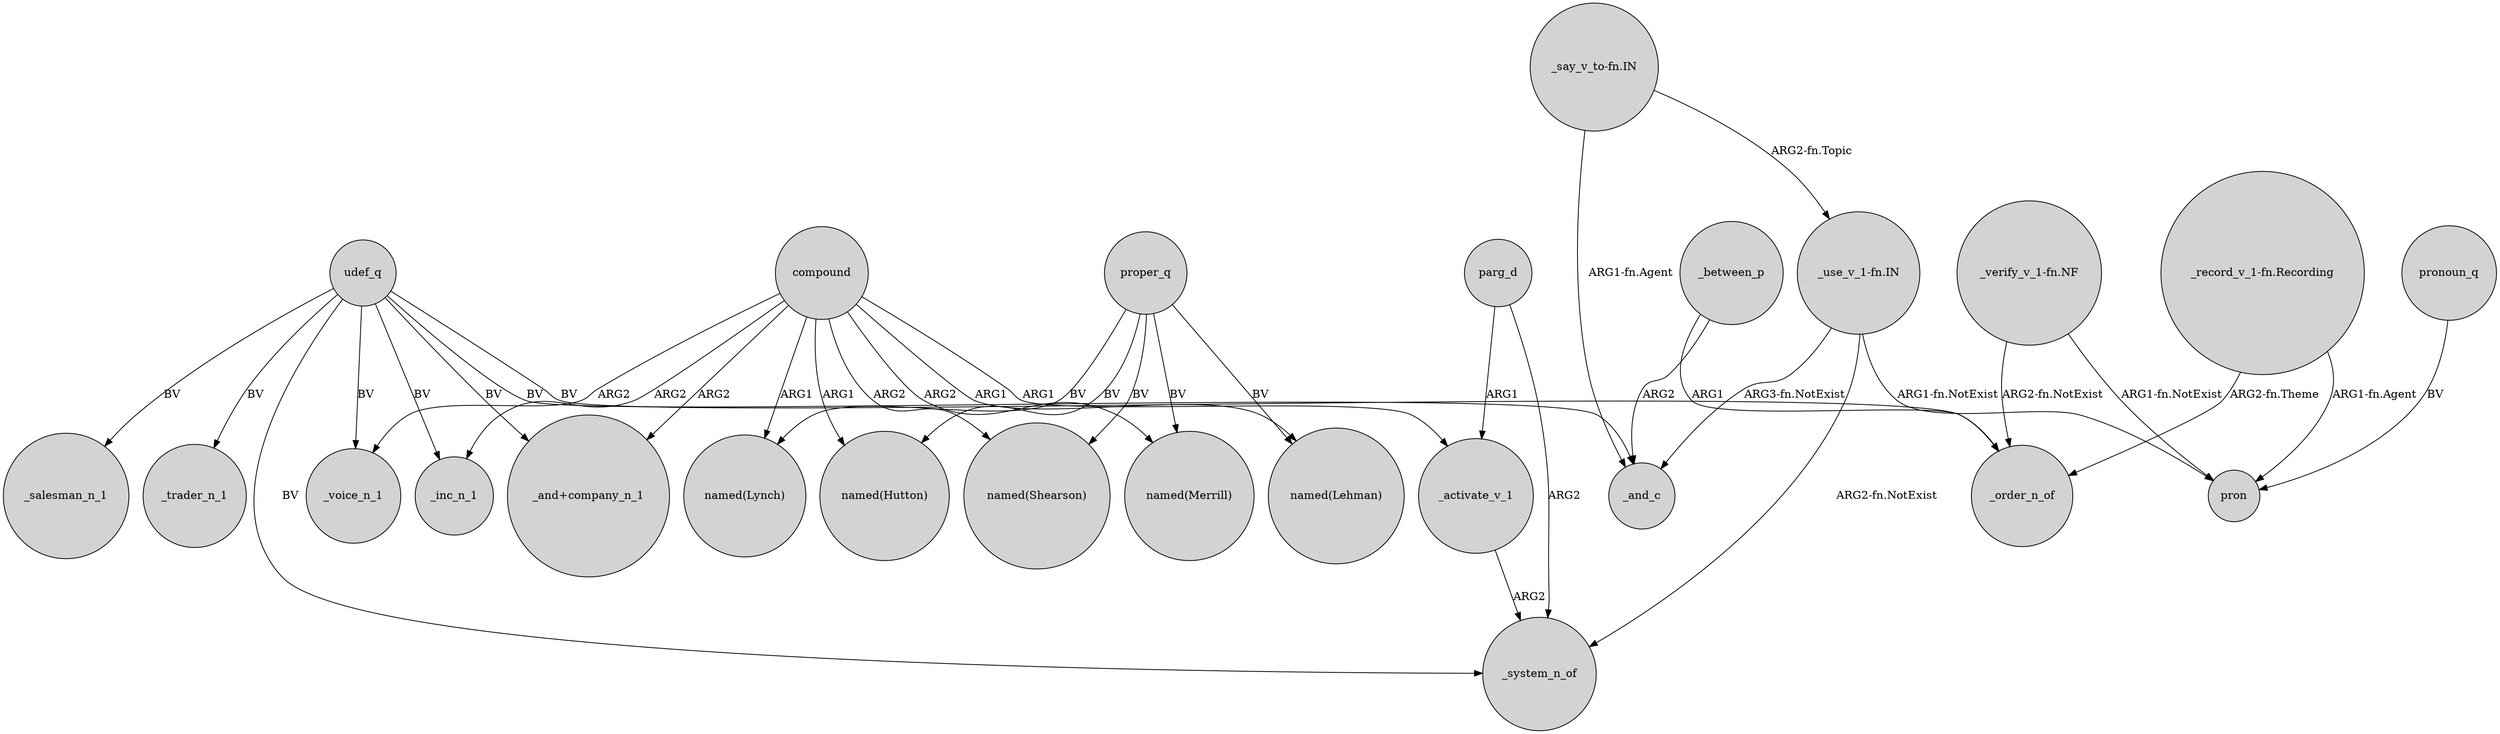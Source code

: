 digraph {
	node [shape=circle style=filled]
	"_verify_v_1-fn.NF" -> _order_n_of [label="ARG2-fn.NotExist"]
	udef_q -> _voice_n_1 [label=BV]
	compound -> "named(Lynch)" [label=ARG1]
	udef_q -> _inc_n_1 [label=BV]
	"_say_v_to-fn.IN" -> _and_c [label="ARG1-fn.Agent"]
	proper_q -> "named(Shearson)" [label=BV]
	udef_q -> _order_n_of [label=BV]
	_between_p -> _order_n_of [label=ARG1]
	udef_q -> _trader_n_1 [label=BV]
	_activate_v_1 -> _system_n_of [label=ARG2]
	"_record_v_1-fn.Recording" -> _order_n_of [label="ARG2-fn.Theme"]
	parg_d -> _activate_v_1 [label=ARG1]
	proper_q -> "named(Lynch)" [label=BV]
	"_verify_v_1-fn.NF" -> pron [label="ARG1-fn.NotExist"]
	udef_q -> _salesman_n_1 [label=BV]
	"_use_v_1-fn.IN" -> pron [label="ARG1-fn.NotExist"]
	udef_q -> _system_n_of [label=BV]
	compound -> "named(Merrill)" [label=ARG2]
	proper_q -> "named(Lehman)" [label=BV]
	proper_q -> "named(Hutton)" [label=BV]
	parg_d -> _system_n_of [label=ARG2]
	"_record_v_1-fn.Recording" -> pron [label="ARG1-fn.Agent"]
	pronoun_q -> pron [label=BV]
	compound -> _activate_v_1 [label=ARG1]
	"_use_v_1-fn.IN" -> _and_c [label="ARG3-fn.NotExist"]
	compound -> "_and+company_n_1" [label=ARG2]
	_between_p -> _and_c [label=ARG2]
	"_say_v_to-fn.IN" -> "_use_v_1-fn.IN" [label="ARG2-fn.Topic"]
	"_use_v_1-fn.IN" -> _system_n_of [label="ARG2-fn.NotExist"]
	compound -> "named(Shearson)" [label=ARG2]
	proper_q -> "named(Merrill)" [label=BV]
	udef_q -> "_and+company_n_1" [label=BV]
	udef_q -> _and_c [label=BV]
	compound -> "named(Lehman)" [label=ARG1]
	compound -> _inc_n_1 [label=ARG2]
	compound -> "named(Hutton)" [label=ARG1]
	compound -> _voice_n_1 [label=ARG2]
}
